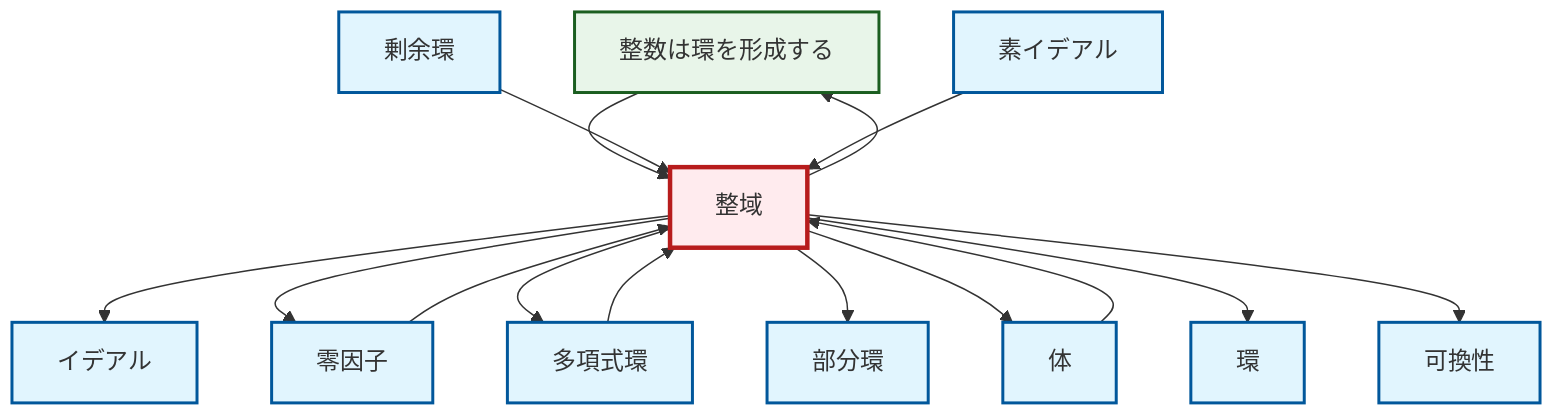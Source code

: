 graph TD
    classDef definition fill:#e1f5fe,stroke:#01579b,stroke-width:2px
    classDef theorem fill:#f3e5f5,stroke:#4a148c,stroke-width:2px
    classDef axiom fill:#fff3e0,stroke:#e65100,stroke-width:2px
    classDef example fill:#e8f5e9,stroke:#1b5e20,stroke-width:2px
    classDef current fill:#ffebee,stroke:#b71c1c,stroke-width:3px
    ex-integers-ring["整数は環を形成する"]:::example
    def-integral-domain["整域"]:::definition
    def-zero-divisor["零因子"]:::definition
    def-commutativity["可換性"]:::definition
    def-ring["環"]:::definition
    def-prime-ideal["素イデアル"]:::definition
    def-quotient-ring["剰余環"]:::definition
    def-subring["部分環"]:::definition
    def-ideal["イデアル"]:::definition
    def-field["体"]:::definition
    def-polynomial-ring["多項式環"]:::definition
    def-integral-domain --> def-ideal
    def-integral-domain --> def-zero-divisor
    def-field --> def-integral-domain
    def-zero-divisor --> def-integral-domain
    def-polynomial-ring --> def-integral-domain
    ex-integers-ring --> def-integral-domain
    def-integral-domain --> def-polynomial-ring
    def-integral-domain --> ex-integers-ring
    def-integral-domain --> def-subring
    def-quotient-ring --> def-integral-domain
    def-prime-ideal --> def-integral-domain
    def-integral-domain --> def-field
    def-integral-domain --> def-ring
    def-integral-domain --> def-commutativity
    class def-integral-domain current
